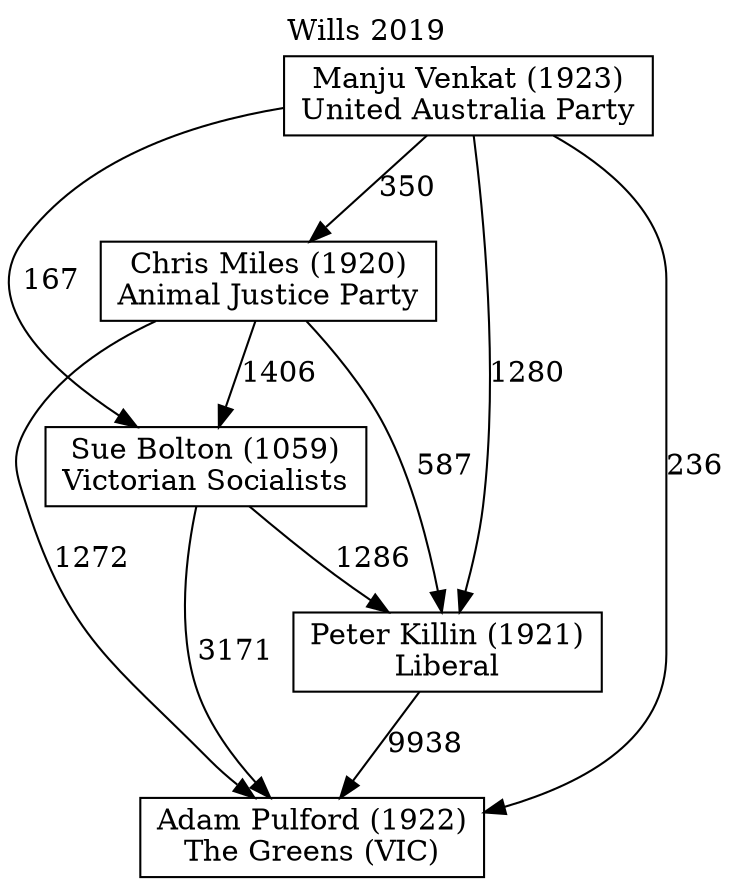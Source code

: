 // House preference flow
digraph "Adam Pulford (1922)_Wills_2019" {
	graph [label="Wills 2019" labelloc=t mclimit=10]
	node [shape=box]
	"Adam Pulford (1922)" [label="Adam Pulford (1922)
The Greens (VIC)"]
	"Peter Killin (1921)" [label="Peter Killin (1921)
Liberal"]
	"Sue Bolton (1059)" [label="Sue Bolton (1059)
Victorian Socialists"]
	"Chris Miles (1920)" [label="Chris Miles (1920)
Animal Justice Party"]
	"Manju Venkat (1923)" [label="Manju Venkat (1923)
United Australia Party"]
	"Adam Pulford (1922)" [label="Adam Pulford (1922)
The Greens (VIC)"]
	"Sue Bolton (1059)" [label="Sue Bolton (1059)
Victorian Socialists"]
	"Chris Miles (1920)" [label="Chris Miles (1920)
Animal Justice Party"]
	"Manju Venkat (1923)" [label="Manju Venkat (1923)
United Australia Party"]
	"Adam Pulford (1922)" [label="Adam Pulford (1922)
The Greens (VIC)"]
	"Chris Miles (1920)" [label="Chris Miles (1920)
Animal Justice Party"]
	"Manju Venkat (1923)" [label="Manju Venkat (1923)
United Australia Party"]
	"Adam Pulford (1922)" [label="Adam Pulford (1922)
The Greens (VIC)"]
	"Manju Venkat (1923)" [label="Manju Venkat (1923)
United Australia Party"]
	"Manju Venkat (1923)" [label="Manju Venkat (1923)
United Australia Party"]
	"Chris Miles (1920)" [label="Chris Miles (1920)
Animal Justice Party"]
	"Manju Venkat (1923)" [label="Manju Venkat (1923)
United Australia Party"]
	"Manju Venkat (1923)" [label="Manju Venkat (1923)
United Australia Party"]
	"Sue Bolton (1059)" [label="Sue Bolton (1059)
Victorian Socialists"]
	"Chris Miles (1920)" [label="Chris Miles (1920)
Animal Justice Party"]
	"Manju Venkat (1923)" [label="Manju Venkat (1923)
United Australia Party"]
	"Sue Bolton (1059)" [label="Sue Bolton (1059)
Victorian Socialists"]
	"Manju Venkat (1923)" [label="Manju Venkat (1923)
United Australia Party"]
	"Manju Venkat (1923)" [label="Manju Venkat (1923)
United Australia Party"]
	"Chris Miles (1920)" [label="Chris Miles (1920)
Animal Justice Party"]
	"Manju Venkat (1923)" [label="Manju Venkat (1923)
United Australia Party"]
	"Manju Venkat (1923)" [label="Manju Venkat (1923)
United Australia Party"]
	"Peter Killin (1921)" [label="Peter Killin (1921)
Liberal"]
	"Sue Bolton (1059)" [label="Sue Bolton (1059)
Victorian Socialists"]
	"Chris Miles (1920)" [label="Chris Miles (1920)
Animal Justice Party"]
	"Manju Venkat (1923)" [label="Manju Venkat (1923)
United Australia Party"]
	"Peter Killin (1921)" [label="Peter Killin (1921)
Liberal"]
	"Chris Miles (1920)" [label="Chris Miles (1920)
Animal Justice Party"]
	"Manju Venkat (1923)" [label="Manju Venkat (1923)
United Australia Party"]
	"Peter Killin (1921)" [label="Peter Killin (1921)
Liberal"]
	"Manju Venkat (1923)" [label="Manju Venkat (1923)
United Australia Party"]
	"Manju Venkat (1923)" [label="Manju Venkat (1923)
United Australia Party"]
	"Chris Miles (1920)" [label="Chris Miles (1920)
Animal Justice Party"]
	"Manju Venkat (1923)" [label="Manju Venkat (1923)
United Australia Party"]
	"Manju Venkat (1923)" [label="Manju Venkat (1923)
United Australia Party"]
	"Sue Bolton (1059)" [label="Sue Bolton (1059)
Victorian Socialists"]
	"Chris Miles (1920)" [label="Chris Miles (1920)
Animal Justice Party"]
	"Manju Venkat (1923)" [label="Manju Venkat (1923)
United Australia Party"]
	"Sue Bolton (1059)" [label="Sue Bolton (1059)
Victorian Socialists"]
	"Manju Venkat (1923)" [label="Manju Venkat (1923)
United Australia Party"]
	"Manju Venkat (1923)" [label="Manju Venkat (1923)
United Australia Party"]
	"Chris Miles (1920)" [label="Chris Miles (1920)
Animal Justice Party"]
	"Manju Venkat (1923)" [label="Manju Venkat (1923)
United Australia Party"]
	"Manju Venkat (1923)" [label="Manju Venkat (1923)
United Australia Party"]
	"Peter Killin (1921)" -> "Adam Pulford (1922)" [label=9938]
	"Sue Bolton (1059)" -> "Peter Killin (1921)" [label=1286]
	"Chris Miles (1920)" -> "Sue Bolton (1059)" [label=1406]
	"Manju Venkat (1923)" -> "Chris Miles (1920)" [label=350]
	"Sue Bolton (1059)" -> "Adam Pulford (1922)" [label=3171]
	"Chris Miles (1920)" -> "Adam Pulford (1922)" [label=1272]
	"Manju Venkat (1923)" -> "Adam Pulford (1922)" [label=236]
	"Manju Venkat (1923)" -> "Sue Bolton (1059)" [label=167]
	"Chris Miles (1920)" -> "Peter Killin (1921)" [label=587]
	"Manju Venkat (1923)" -> "Peter Killin (1921)" [label=1280]
}
